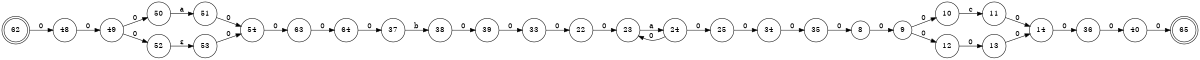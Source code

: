 digraph "graph" {
	rankdir=LR size="8,5"
	node [shape=doublecircle]
	62
	65
	node [shape=circle]
	62 -> 48 [label=0]
	63 -> 64 [label=0]
	64 -> 37 [label=0]
	54 -> 63 [label=0]
	48 -> 49 [label=0]
	49 -> 50 [label=0]
	49 -> 52 [label=0]
	50 -> 51 [label=a]
	52 -> 53 [label="ε"]
	51 -> 54 [label=0]
	53 -> 54 [label=0]
	40 -> 65 [label=0]
	37 -> 38 [label=b]
	38 -> 39 [label=0]
	39 -> 33 [label=0]
	36 -> 40 [label=0]
	33 -> 22 [label=0]
	34 -> 35 [label=0]
	35 -> 8 [label=0]
	25 -> 34 [label=0]
	22 -> 23 [label=0]
	23 -> 24 [label=a]
	24 -> 25 [label=0]
	24 -> 23 [label=0]
	14 -> 36 [label=0]
	8 -> 9 [label=0]
	9 -> 10 [label=0]
	9 -> 12 [label=0]
	10 -> 11 [label=c]
	12 -> 13 [label=0]
	11 -> 14 [label=0]
	13 -> 14 [label=0]
}
